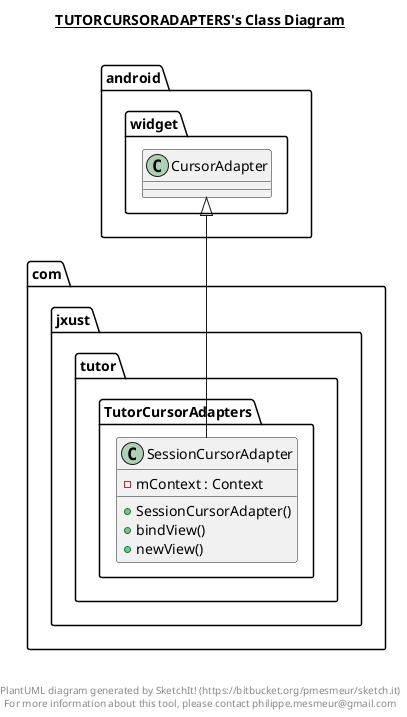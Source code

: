 @startuml

title __TUTORCURSORADAPTERS's Class Diagram__\n

  namespace com.jxust.tutor {
    namespace TutorCursorAdapters {
      class com.jxust.tutor.TutorCursorAdapters.SessionCursorAdapter {
          - mContext : Context
          + SessionCursorAdapter()
          + bindView()
          + newView()
      }
    }
  }
  

  com.jxust.tutor.TutorCursorAdapters.SessionCursorAdapter -up-|> android.widget.CursorAdapter


right footer


PlantUML diagram generated by SketchIt! (https://bitbucket.org/pmesmeur/sketch.it)
For more information about this tool, please contact philippe.mesmeur@gmail.com
endfooter

@enduml
